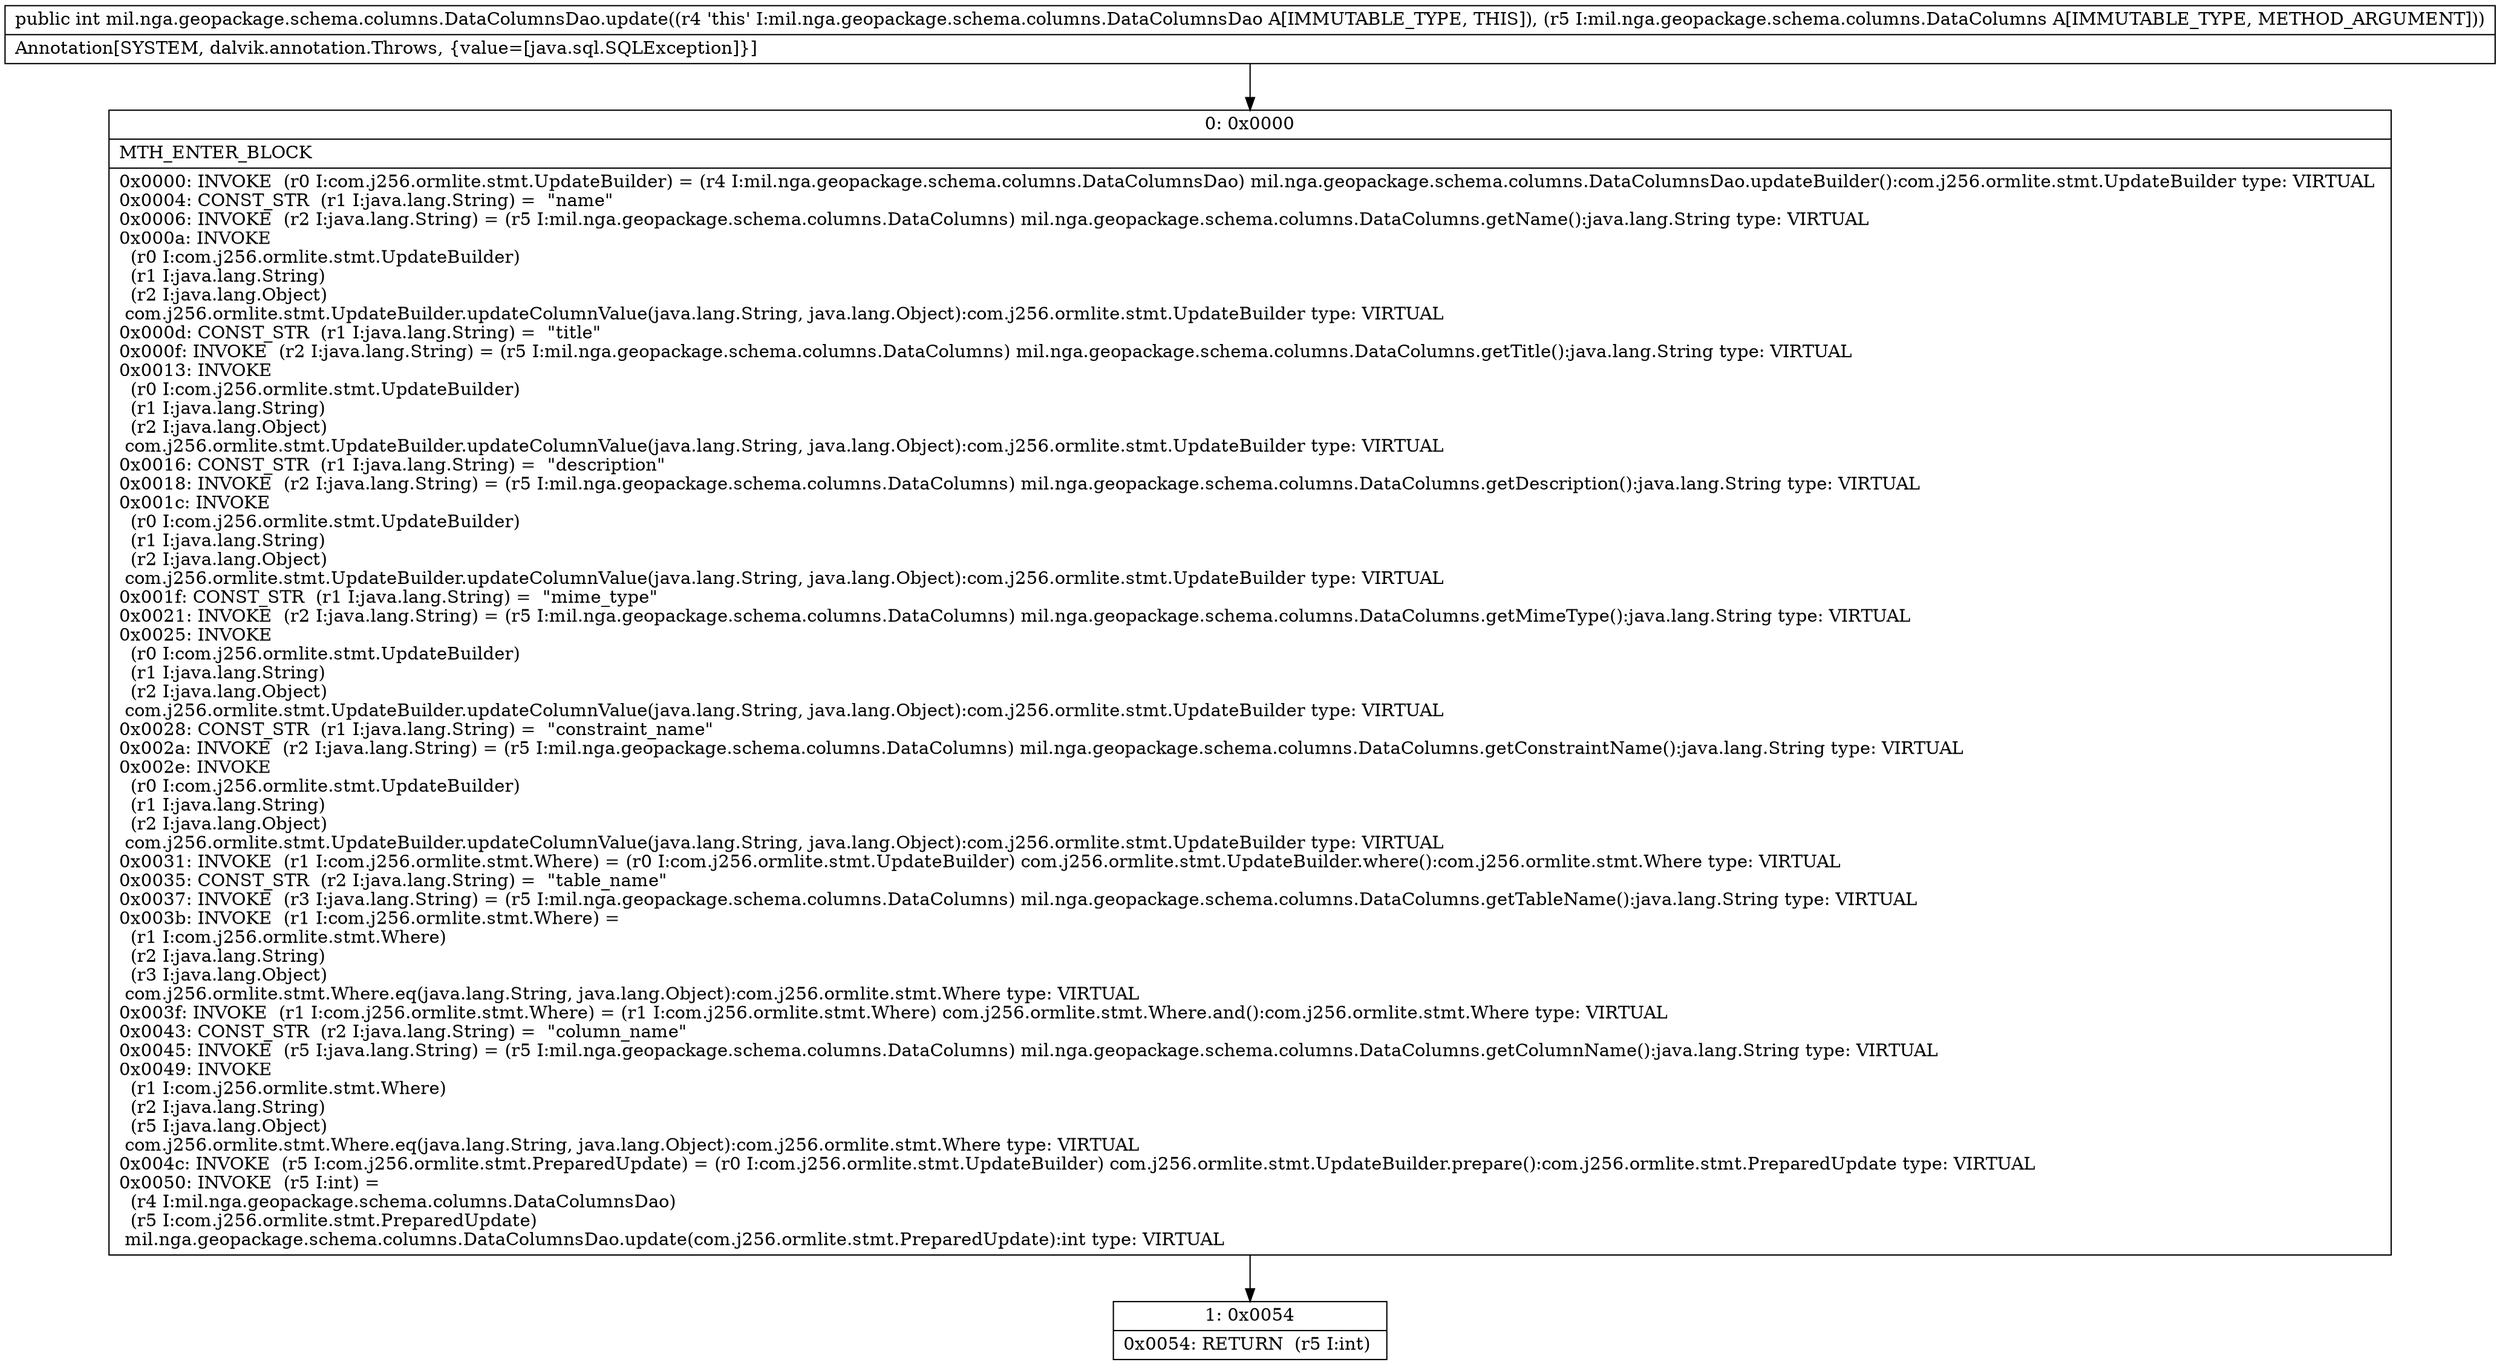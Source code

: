 digraph "CFG formil.nga.geopackage.schema.columns.DataColumnsDao.update(Lmil\/nga\/geopackage\/schema\/columns\/DataColumns;)I" {
Node_0 [shape=record,label="{0\:\ 0x0000|MTH_ENTER_BLOCK\l|0x0000: INVOKE  (r0 I:com.j256.ormlite.stmt.UpdateBuilder) = (r4 I:mil.nga.geopackage.schema.columns.DataColumnsDao) mil.nga.geopackage.schema.columns.DataColumnsDao.updateBuilder():com.j256.ormlite.stmt.UpdateBuilder type: VIRTUAL \l0x0004: CONST_STR  (r1 I:java.lang.String) =  \"name\" \l0x0006: INVOKE  (r2 I:java.lang.String) = (r5 I:mil.nga.geopackage.schema.columns.DataColumns) mil.nga.geopackage.schema.columns.DataColumns.getName():java.lang.String type: VIRTUAL \l0x000a: INVOKE  \l  (r0 I:com.j256.ormlite.stmt.UpdateBuilder)\l  (r1 I:java.lang.String)\l  (r2 I:java.lang.Object)\l com.j256.ormlite.stmt.UpdateBuilder.updateColumnValue(java.lang.String, java.lang.Object):com.j256.ormlite.stmt.UpdateBuilder type: VIRTUAL \l0x000d: CONST_STR  (r1 I:java.lang.String) =  \"title\" \l0x000f: INVOKE  (r2 I:java.lang.String) = (r5 I:mil.nga.geopackage.schema.columns.DataColumns) mil.nga.geopackage.schema.columns.DataColumns.getTitle():java.lang.String type: VIRTUAL \l0x0013: INVOKE  \l  (r0 I:com.j256.ormlite.stmt.UpdateBuilder)\l  (r1 I:java.lang.String)\l  (r2 I:java.lang.Object)\l com.j256.ormlite.stmt.UpdateBuilder.updateColumnValue(java.lang.String, java.lang.Object):com.j256.ormlite.stmt.UpdateBuilder type: VIRTUAL \l0x0016: CONST_STR  (r1 I:java.lang.String) =  \"description\" \l0x0018: INVOKE  (r2 I:java.lang.String) = (r5 I:mil.nga.geopackage.schema.columns.DataColumns) mil.nga.geopackage.schema.columns.DataColumns.getDescription():java.lang.String type: VIRTUAL \l0x001c: INVOKE  \l  (r0 I:com.j256.ormlite.stmt.UpdateBuilder)\l  (r1 I:java.lang.String)\l  (r2 I:java.lang.Object)\l com.j256.ormlite.stmt.UpdateBuilder.updateColumnValue(java.lang.String, java.lang.Object):com.j256.ormlite.stmt.UpdateBuilder type: VIRTUAL \l0x001f: CONST_STR  (r1 I:java.lang.String) =  \"mime_type\" \l0x0021: INVOKE  (r2 I:java.lang.String) = (r5 I:mil.nga.geopackage.schema.columns.DataColumns) mil.nga.geopackage.schema.columns.DataColumns.getMimeType():java.lang.String type: VIRTUAL \l0x0025: INVOKE  \l  (r0 I:com.j256.ormlite.stmt.UpdateBuilder)\l  (r1 I:java.lang.String)\l  (r2 I:java.lang.Object)\l com.j256.ormlite.stmt.UpdateBuilder.updateColumnValue(java.lang.String, java.lang.Object):com.j256.ormlite.stmt.UpdateBuilder type: VIRTUAL \l0x0028: CONST_STR  (r1 I:java.lang.String) =  \"constraint_name\" \l0x002a: INVOKE  (r2 I:java.lang.String) = (r5 I:mil.nga.geopackage.schema.columns.DataColumns) mil.nga.geopackage.schema.columns.DataColumns.getConstraintName():java.lang.String type: VIRTUAL \l0x002e: INVOKE  \l  (r0 I:com.j256.ormlite.stmt.UpdateBuilder)\l  (r1 I:java.lang.String)\l  (r2 I:java.lang.Object)\l com.j256.ormlite.stmt.UpdateBuilder.updateColumnValue(java.lang.String, java.lang.Object):com.j256.ormlite.stmt.UpdateBuilder type: VIRTUAL \l0x0031: INVOKE  (r1 I:com.j256.ormlite.stmt.Where) = (r0 I:com.j256.ormlite.stmt.UpdateBuilder) com.j256.ormlite.stmt.UpdateBuilder.where():com.j256.ormlite.stmt.Where type: VIRTUAL \l0x0035: CONST_STR  (r2 I:java.lang.String) =  \"table_name\" \l0x0037: INVOKE  (r3 I:java.lang.String) = (r5 I:mil.nga.geopackage.schema.columns.DataColumns) mil.nga.geopackage.schema.columns.DataColumns.getTableName():java.lang.String type: VIRTUAL \l0x003b: INVOKE  (r1 I:com.j256.ormlite.stmt.Where) = \l  (r1 I:com.j256.ormlite.stmt.Where)\l  (r2 I:java.lang.String)\l  (r3 I:java.lang.Object)\l com.j256.ormlite.stmt.Where.eq(java.lang.String, java.lang.Object):com.j256.ormlite.stmt.Where type: VIRTUAL \l0x003f: INVOKE  (r1 I:com.j256.ormlite.stmt.Where) = (r1 I:com.j256.ormlite.stmt.Where) com.j256.ormlite.stmt.Where.and():com.j256.ormlite.stmt.Where type: VIRTUAL \l0x0043: CONST_STR  (r2 I:java.lang.String) =  \"column_name\" \l0x0045: INVOKE  (r5 I:java.lang.String) = (r5 I:mil.nga.geopackage.schema.columns.DataColumns) mil.nga.geopackage.schema.columns.DataColumns.getColumnName():java.lang.String type: VIRTUAL \l0x0049: INVOKE  \l  (r1 I:com.j256.ormlite.stmt.Where)\l  (r2 I:java.lang.String)\l  (r5 I:java.lang.Object)\l com.j256.ormlite.stmt.Where.eq(java.lang.String, java.lang.Object):com.j256.ormlite.stmt.Where type: VIRTUAL \l0x004c: INVOKE  (r5 I:com.j256.ormlite.stmt.PreparedUpdate) = (r0 I:com.j256.ormlite.stmt.UpdateBuilder) com.j256.ormlite.stmt.UpdateBuilder.prepare():com.j256.ormlite.stmt.PreparedUpdate type: VIRTUAL \l0x0050: INVOKE  (r5 I:int) = \l  (r4 I:mil.nga.geopackage.schema.columns.DataColumnsDao)\l  (r5 I:com.j256.ormlite.stmt.PreparedUpdate)\l mil.nga.geopackage.schema.columns.DataColumnsDao.update(com.j256.ormlite.stmt.PreparedUpdate):int type: VIRTUAL \l}"];
Node_1 [shape=record,label="{1\:\ 0x0054|0x0054: RETURN  (r5 I:int) \l}"];
MethodNode[shape=record,label="{public int mil.nga.geopackage.schema.columns.DataColumnsDao.update((r4 'this' I:mil.nga.geopackage.schema.columns.DataColumnsDao A[IMMUTABLE_TYPE, THIS]), (r5 I:mil.nga.geopackage.schema.columns.DataColumns A[IMMUTABLE_TYPE, METHOD_ARGUMENT]))  | Annotation[SYSTEM, dalvik.annotation.Throws, \{value=[java.sql.SQLException]\}]\l}"];
MethodNode -> Node_0;
Node_0 -> Node_1;
}

